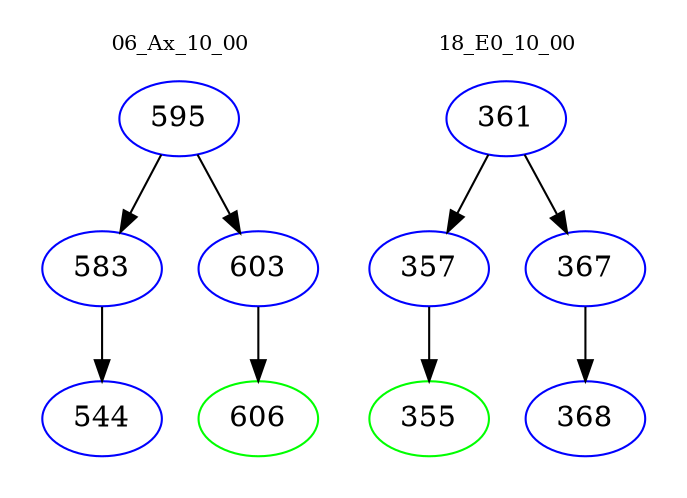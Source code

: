 digraph{
subgraph cluster_0 {
color = white
label = "06_Ax_10_00";
fontsize=10;
T0_595 [label="595", color="blue"]
T0_595 -> T0_583 [color="black"]
T0_583 [label="583", color="blue"]
T0_583 -> T0_544 [color="black"]
T0_544 [label="544", color="blue"]
T0_595 -> T0_603 [color="black"]
T0_603 [label="603", color="blue"]
T0_603 -> T0_606 [color="black"]
T0_606 [label="606", color="green"]
}
subgraph cluster_1 {
color = white
label = "18_E0_10_00";
fontsize=10;
T1_361 [label="361", color="blue"]
T1_361 -> T1_357 [color="black"]
T1_357 [label="357", color="blue"]
T1_357 -> T1_355 [color="black"]
T1_355 [label="355", color="green"]
T1_361 -> T1_367 [color="black"]
T1_367 [label="367", color="blue"]
T1_367 -> T1_368 [color="black"]
T1_368 [label="368", color="blue"]
}
}
